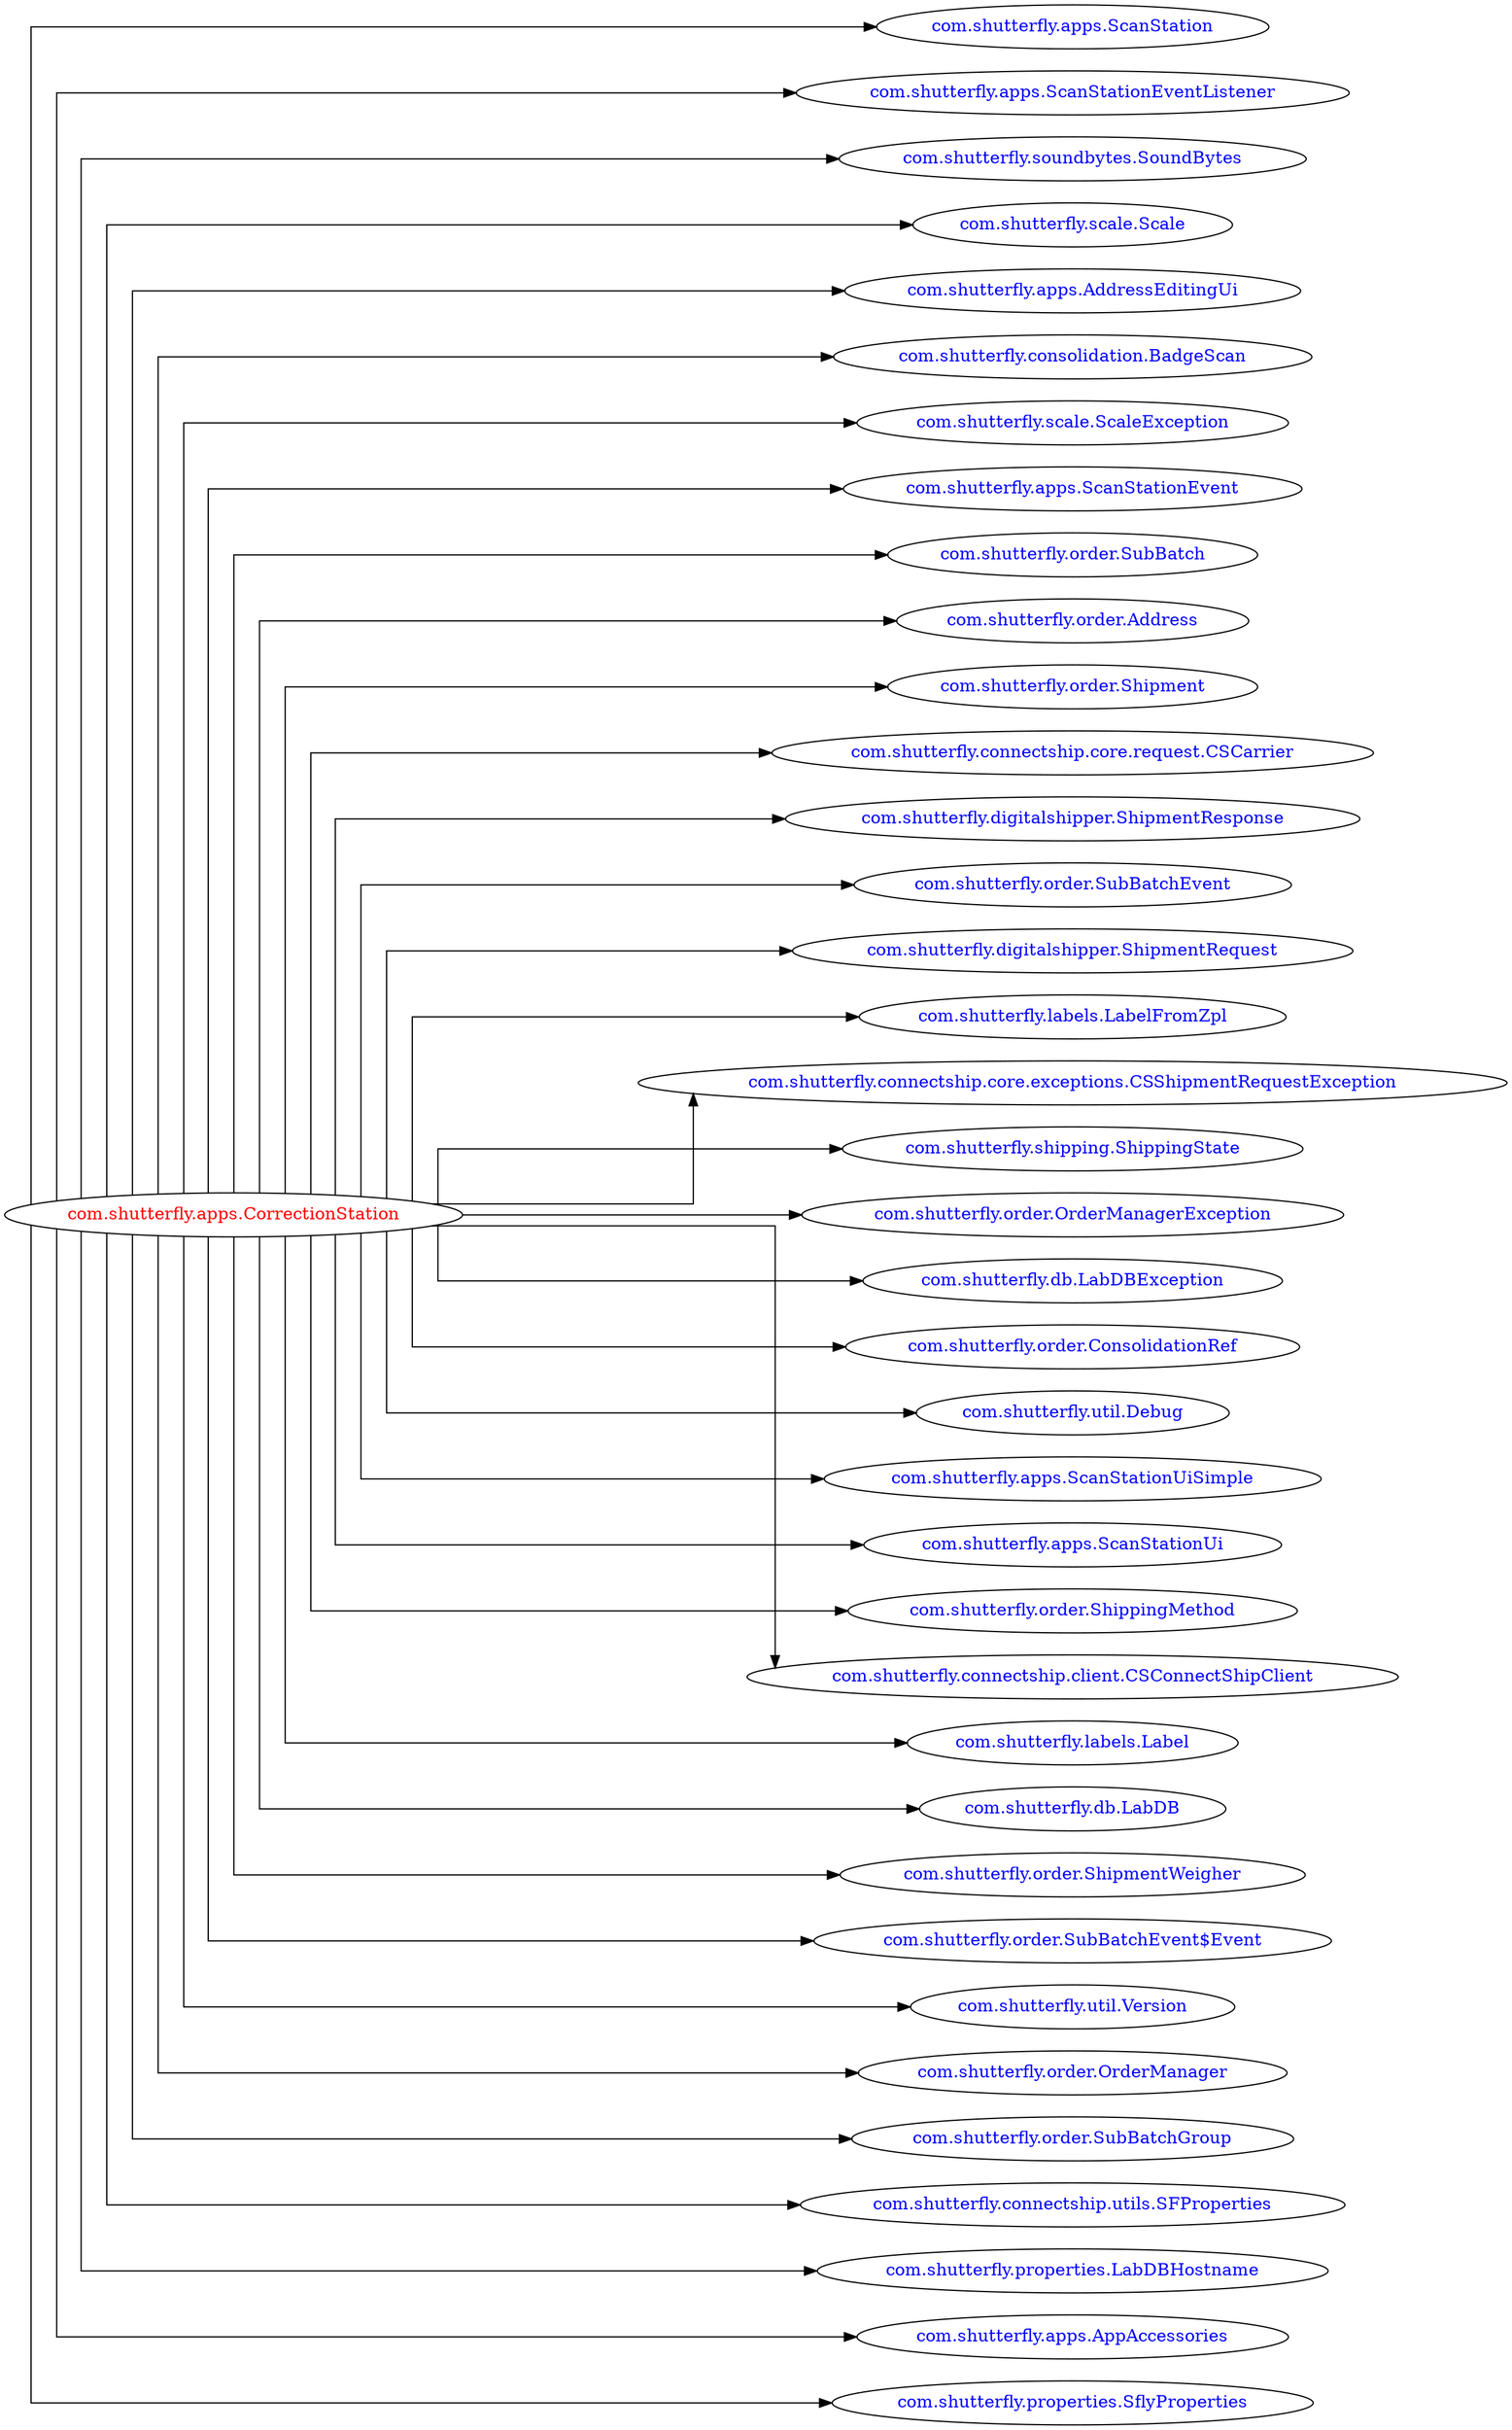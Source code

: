 digraph dependencyGraph {
 concentrate=true;
 ranksep="2.0";
 rankdir="LR"; 
 splines="ortho";
"com.shutterfly.apps.CorrectionStation" [fontcolor="red"];
"com.shutterfly.apps.ScanStation" [ fontcolor="blue" ];
"com.shutterfly.apps.CorrectionStation"->"com.shutterfly.apps.ScanStation";
"com.shutterfly.apps.ScanStationEventListener" [ fontcolor="blue" ];
"com.shutterfly.apps.CorrectionStation"->"com.shutterfly.apps.ScanStationEventListener";
"com.shutterfly.soundbytes.SoundBytes" [ fontcolor="blue" ];
"com.shutterfly.apps.CorrectionStation"->"com.shutterfly.soundbytes.SoundBytes";
"com.shutterfly.scale.Scale" [ fontcolor="blue" ];
"com.shutterfly.apps.CorrectionStation"->"com.shutterfly.scale.Scale";
"com.shutterfly.apps.AddressEditingUi" [ fontcolor="blue" ];
"com.shutterfly.apps.CorrectionStation"->"com.shutterfly.apps.AddressEditingUi";
"com.shutterfly.consolidation.BadgeScan" [ fontcolor="blue" ];
"com.shutterfly.apps.CorrectionStation"->"com.shutterfly.consolidation.BadgeScan";
"com.shutterfly.scale.ScaleException" [ fontcolor="blue" ];
"com.shutterfly.apps.CorrectionStation"->"com.shutterfly.scale.ScaleException";
"com.shutterfly.apps.ScanStationEvent" [ fontcolor="blue" ];
"com.shutterfly.apps.CorrectionStation"->"com.shutterfly.apps.ScanStationEvent";
"com.shutterfly.order.SubBatch" [ fontcolor="blue" ];
"com.shutterfly.apps.CorrectionStation"->"com.shutterfly.order.SubBatch";
"com.shutterfly.order.Address" [ fontcolor="blue" ];
"com.shutterfly.apps.CorrectionStation"->"com.shutterfly.order.Address";
"com.shutterfly.order.Shipment" [ fontcolor="blue" ];
"com.shutterfly.apps.CorrectionStation"->"com.shutterfly.order.Shipment";
"com.shutterfly.connectship.core.request.CSCarrier" [ fontcolor="blue" ];
"com.shutterfly.apps.CorrectionStation"->"com.shutterfly.connectship.core.request.CSCarrier";
"com.shutterfly.digitalshipper.ShipmentResponse" [ fontcolor="blue" ];
"com.shutterfly.apps.CorrectionStation"->"com.shutterfly.digitalshipper.ShipmentResponse";
"com.shutterfly.order.SubBatchEvent" [ fontcolor="blue" ];
"com.shutterfly.apps.CorrectionStation"->"com.shutterfly.order.SubBatchEvent";
"com.shutterfly.digitalshipper.ShipmentRequest" [ fontcolor="blue" ];
"com.shutterfly.apps.CorrectionStation"->"com.shutterfly.digitalshipper.ShipmentRequest";
"com.shutterfly.labels.LabelFromZpl" [ fontcolor="blue" ];
"com.shutterfly.apps.CorrectionStation"->"com.shutterfly.labels.LabelFromZpl";
"com.shutterfly.connectship.core.exceptions.CSShipmentRequestException" [ fontcolor="blue" ];
"com.shutterfly.apps.CorrectionStation"->"com.shutterfly.connectship.core.exceptions.CSShipmentRequestException";
"com.shutterfly.shipping.ShippingState" [ fontcolor="blue" ];
"com.shutterfly.apps.CorrectionStation"->"com.shutterfly.shipping.ShippingState";
"com.shutterfly.order.OrderManagerException" [ fontcolor="blue" ];
"com.shutterfly.apps.CorrectionStation"->"com.shutterfly.order.OrderManagerException";
"com.shutterfly.db.LabDBException" [ fontcolor="blue" ];
"com.shutterfly.apps.CorrectionStation"->"com.shutterfly.db.LabDBException";
"com.shutterfly.order.ConsolidationRef" [ fontcolor="blue" ];
"com.shutterfly.apps.CorrectionStation"->"com.shutterfly.order.ConsolidationRef";
"com.shutterfly.util.Debug" [ fontcolor="blue" ];
"com.shutterfly.apps.CorrectionStation"->"com.shutterfly.util.Debug";
"com.shutterfly.apps.ScanStationUiSimple" [ fontcolor="blue" ];
"com.shutterfly.apps.CorrectionStation"->"com.shutterfly.apps.ScanStationUiSimple";
"com.shutterfly.apps.ScanStationUi" [ fontcolor="blue" ];
"com.shutterfly.apps.CorrectionStation"->"com.shutterfly.apps.ScanStationUi";
"com.shutterfly.order.ShippingMethod" [ fontcolor="blue" ];
"com.shutterfly.apps.CorrectionStation"->"com.shutterfly.order.ShippingMethod";
"com.shutterfly.connectship.client.CSConnectShipClient" [ fontcolor="blue" ];
"com.shutterfly.apps.CorrectionStation"->"com.shutterfly.connectship.client.CSConnectShipClient";
"com.shutterfly.labels.Label" [ fontcolor="blue" ];
"com.shutterfly.apps.CorrectionStation"->"com.shutterfly.labels.Label";
"com.shutterfly.db.LabDB" [ fontcolor="blue" ];
"com.shutterfly.apps.CorrectionStation"->"com.shutterfly.db.LabDB";
"com.shutterfly.order.ShipmentWeigher" [ fontcolor="blue" ];
"com.shutterfly.apps.CorrectionStation"->"com.shutterfly.order.ShipmentWeigher";
"com.shutterfly.order.SubBatchEvent$Event" [ fontcolor="blue" ];
"com.shutterfly.apps.CorrectionStation"->"com.shutterfly.order.SubBatchEvent$Event";
"com.shutterfly.util.Version" [ fontcolor="blue" ];
"com.shutterfly.apps.CorrectionStation"->"com.shutterfly.util.Version";
"com.shutterfly.order.OrderManager" [ fontcolor="blue" ];
"com.shutterfly.apps.CorrectionStation"->"com.shutterfly.order.OrderManager";
"com.shutterfly.order.SubBatchGroup" [ fontcolor="blue" ];
"com.shutterfly.apps.CorrectionStation"->"com.shutterfly.order.SubBatchGroup";
"com.shutterfly.connectship.utils.SFProperties" [ fontcolor="blue" ];
"com.shutterfly.apps.CorrectionStation"->"com.shutterfly.connectship.utils.SFProperties";
"com.shutterfly.properties.LabDBHostname" [ fontcolor="blue" ];
"com.shutterfly.apps.CorrectionStation"->"com.shutterfly.properties.LabDBHostname";
"com.shutterfly.apps.AppAccessories" [ fontcolor="blue" ];
"com.shutterfly.apps.CorrectionStation"->"com.shutterfly.apps.AppAccessories";
"com.shutterfly.properties.SflyProperties" [ fontcolor="blue" ];
"com.shutterfly.apps.CorrectionStation"->"com.shutterfly.properties.SflyProperties";
}